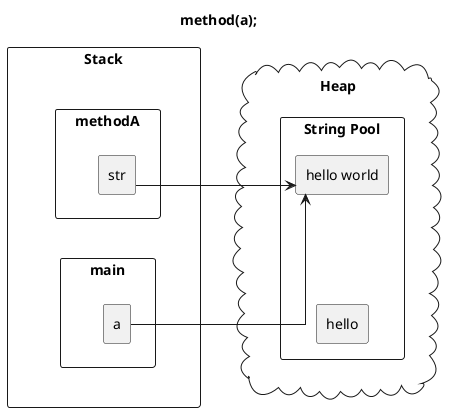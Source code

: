 @startuml
skinparam linetype ortho

title method(a);

rectangle "Stack" {
	rectangle "methodA" {
		rectangle "str"
	}

	rectangle "main" {
		rectangle "a"
	}

	methodA -[hidden]d- main
}

cloud "Heap" {
	rectangle "String Pool" {
		rectangle "hello"
		rectangle "hello world" as helloworld
	}

	hello -[hidden]u- helloworld
}

Stack -[hidden]r-Heap
a -r-> helloworld
str -u-> helloworld

@enduml